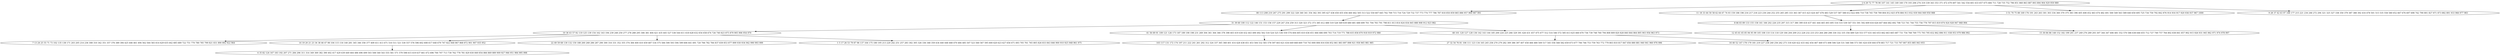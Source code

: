 digraph true_tree {
	"0" -> "1"
	"0" -> "2"
	"1" -> "3"
	"3" -> "4"
	"4" -> "5"
	"3" -> "6"
	"3" -> "7"
	"4" -> "8"
	"0" -> "9"
	"2" -> "10"
	"7" -> "11"
	"8" -> "12"
	"0" -> "13"
	"4" -> "14"
	"4" -> "15"
	"6" -> "16"
	"7" -> "17"
	"10" -> "18"
	"10" -> "19"
	"0" [label="2 6 29 72 77 78 90 107 141 145 149 160 170 193 206 274 319 339 343 353 371 472 479 497 541 542 554 601 633 657 675 684 711 728 735 752 796 851 860 863 887 893 894 904 929 959 989"];
	"1" [label="80 113 208 210 267 275 291 299 322 328 340 341 354 362 393 395 427 436 450 455 456 460 462 505 513 522 550 607 645 702 709 715 716 724 729 732 737 773 774 777 786 787 818 850 859 865 886 957 969 987 991"];
	"2" [label="11 18 33 44 50 58 62 64 67 74 93 159 186 196 216 217 218 223 230 244 252 255 265 285 333 363 367 415 423 424 447 476 483 529 537 587 588 612 622 694 710 738 745 758 789 804 812 825 878 884 913 932 939 944 949 950 988"];
	"3" [label="31 39 60 100 112 122 146 151 153 156 157 229 247 254 259 313 320 323 372 373 385 412 488 519 528 569 639 680 681 688 699 701 704 783 791 798 811 813 814 824 834 845 888 908 912 923 982"];
	"4" [label="10 36 43 57 92 119 125 139 154 162 163 194 239 248 250 277 278 288 295 306 381 404 421 435 445 527 538 544 611 618 628 632 654 658 674 726 740 823 875 879 905 906 954 970"];
	"5" [label="7 13 24 25 55 71 73 102 135 138 171 203 205 214 236 308 310 342 351 357 376 389 394 425 446 461 494 562 564 583 614 629 635 642 685 689 722 751 770 780 785 799 821 831 890 892 922 964"];
	"6" [label="41 56 69 91 109 121 126 173 187 189 190 198 231 269 304 361 364 366 378 398 403 419 430 432 443 490 492 502 518 524 525 536 559 574 604 605 610 636 651 666 686 690 703 714 719 771 788 835 858 870 918 919 972 980"];
	"7" [label="48 101 120 127 128 136 142 143 144 185 200 224 225 266 329 391 426 431 457 475 477 512 514 546 572 585 613 625 660 670 736 739 748 760 794 808 809 820 828 840 844 864 895 903 956 963 973"];
	"8" [label="14 19 20 21 23 34 38 46 47 98 104 115 116 140 281 345 346 358 377 409 411 413 471 510 511 521 530 557 576 596 602 608 617 648 679 747 822 848 867 868 872 901 907 935 952"];
	"9" [label="3 51 70 75 88 169 176 191 243 263 301 303 334 360 370 375 383 396 405 408 452 463 474 482 491 500 549 563 589 640 650 695 725 734 750 792 842 876 914 916 917 920 936 937 967 1000"];
	"10" [label="8 66 83 89 133 155 158 161 166 202 226 235 297 315 317 380 399 418 437 441 444 465 493 495 516 533 539 547 551 591 592 609 616 626 647 664 682 692 708 723 741 744 755 756 776 797 815 819 874 924 928 947 968 994"];
	"11" [label="27 32 54 76 81 106 111 123 134 165 245 258 270 279 282 309 386 397 407 458 466 480 509 517 545 556 568 582 659 673 677 706 746 753 759 763 772 779 803 810 817 847 856 880 881 940 941 960 976 996"];
	"12" [label="4 35 82 124 167 183 192 207 271 284 296 311 314 349 369 382 390 402 417 429 439 449 464 486 496 499 503 508 540 543 555 561 571 579 598 615 619 637 661 672 696 700 707 713 730 762 778 781 829 830 849 854 866 869 889 909 927 946 951 984 995 998"];
	"13" [label="9 28 37 42 63 97 168 177 215 221 234 246 272 294 321 325 327 338 350 379 387 388 392 416 478 501 515 535 558 580 652 667 676 697 698 742 790 801 827 871 873 882 891 933 966 977 983"];
	"14" [label="22 49 59 68 130 132 150 188 260 268 286 287 290 300 316 331 352 355 374 384 400 410 459 487 534 575 584 590 593 594 599 606 641 691 720 766 782 784 837 839 853 877 899 930 934 942 990 993 999"];
	"15" [label="1 5 17 26 53 79 87 96 137 164 175 180 195 213 220 242 251 257 283 302 305 326 336 348 359 434 440 448 468 470 484 485 507 523 560 567 595 600 620 623 627 656 671 693 705 761 765 805 826 833 843 846 900 910 925 948 961 975"];
	"16" [label="103 117 131 172 174 197 211 222 241 261 292 312 324 337 365 368 401 414 428 438 451 453 504 532 565 578 597 603 621 634 649 668 669 718 743 800 806 816 836 852 861 883 897 898 921 958 965 981 985"];
	"17" [label="16 40 52 147 178 179 181 219 227 238 240 256 262 273 318 420 422 433 442 454 467 469 473 498 506 526 531 548 566 573 581 624 630 644 678 683 717 721 733 767 807 855 885 943 955"];
	"18" [label="12 45 61 65 85 94 95 99 105 108 110 114 118 129 184 204 209 212 228 232 233 253 264 280 298 330 332 335 356 489 520 553 577 631 643 653 662 663 665 687 731 754 768 769 775 793 795 832 862 896 911 938 953 979 986 992"];
	"19" [label="15 30 84 86 148 152 182 199 201 237 249 276 289 293 307 344 347 406 481 552 570 586 638 646 655 712 727 749 757 764 802 838 841 857 902 915 926 931 945 962 971 974 978 997"];
}
